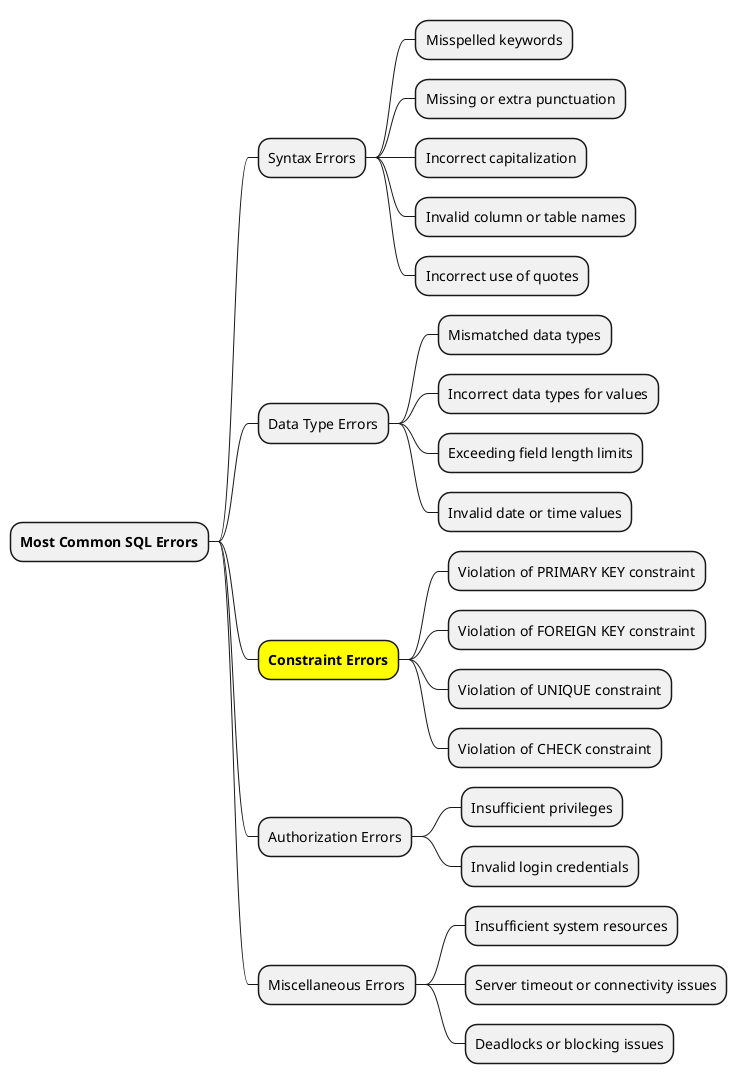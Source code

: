 @startmindmap
* **Most Common SQL Errors**
** Syntax Errors
*** Misspelled keywords
*** Missing or extra punctuation
*** Incorrect capitalization
*** Invalid column or table names
*** Incorrect use of quotes
** Data Type Errors
*** Mismatched data types
*** Incorrect data types for values
*** Exceeding field length limits
*** Invalid date or time values
**[#yellow] **Constraint Errors**
*** Violation of PRIMARY KEY constraint
*** Violation of FOREIGN KEY constraint
*** Violation of UNIQUE constraint
*** Violation of CHECK constraint
** Authorization Errors
*** Insufficient privileges
*** Invalid login credentials
** Miscellaneous Errors
*** Insufficient system resources
*** Server timeout or connectivity issues
*** Deadlocks or blocking issues
@endmindmap
